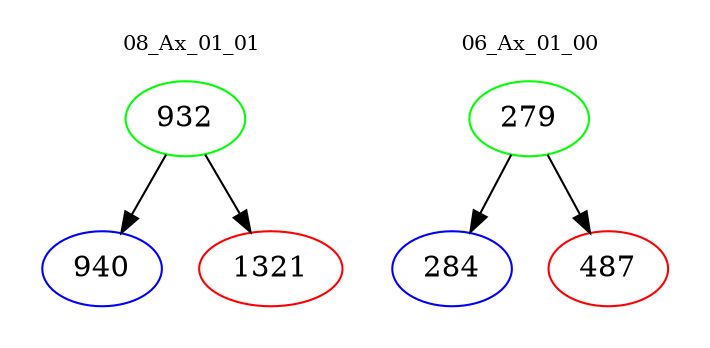 digraph{
subgraph cluster_0 {
color = white
label = "08_Ax_01_01";
fontsize=10;
T0_932 [label="932", color="green"]
T0_932 -> T0_940 [color="black"]
T0_940 [label="940", color="blue"]
T0_932 -> T0_1321 [color="black"]
T0_1321 [label="1321", color="red"]
}
subgraph cluster_1 {
color = white
label = "06_Ax_01_00";
fontsize=10;
T1_279 [label="279", color="green"]
T1_279 -> T1_284 [color="black"]
T1_284 [label="284", color="blue"]
T1_279 -> T1_487 [color="black"]
T1_487 [label="487", color="red"]
}
}
